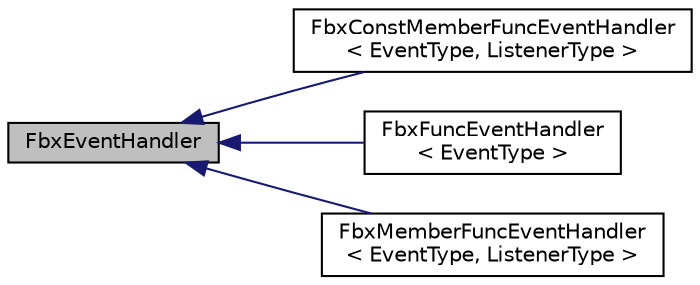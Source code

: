 digraph "FbxEventHandler"
{
  edge [fontname="Helvetica",fontsize="10",labelfontname="Helvetica",labelfontsize="10"];
  node [fontname="Helvetica",fontsize="10",shape=record];
  rankdir="LR";
  Node0 [label="FbxEventHandler",height=0.2,width=0.4,color="black", fillcolor="grey75", style="filled", fontcolor="black"];
  Node0 -> Node1 [dir="back",color="midnightblue",fontsize="10",style="solid",fontname="Helvetica"];
  Node1 [label="FbxConstMemberFuncEventHandler\l\< EventType, ListenerType \>",height=0.2,width=0.4,color="black", fillcolor="white", style="filled",URL="$class_fbx_const_member_func_event_handler.html"];
  Node0 -> Node2 [dir="back",color="midnightblue",fontsize="10",style="solid",fontname="Helvetica"];
  Node2 [label="FbxFuncEventHandler\l\< EventType \>",height=0.2,width=0.4,color="black", fillcolor="white", style="filled",URL="$class_fbx_func_event_handler.html"];
  Node0 -> Node3 [dir="back",color="midnightblue",fontsize="10",style="solid",fontname="Helvetica"];
  Node3 [label="FbxMemberFuncEventHandler\l\< EventType, ListenerType \>",height=0.2,width=0.4,color="black", fillcolor="white", style="filled",URL="$class_fbx_member_func_event_handler.html"];
}
